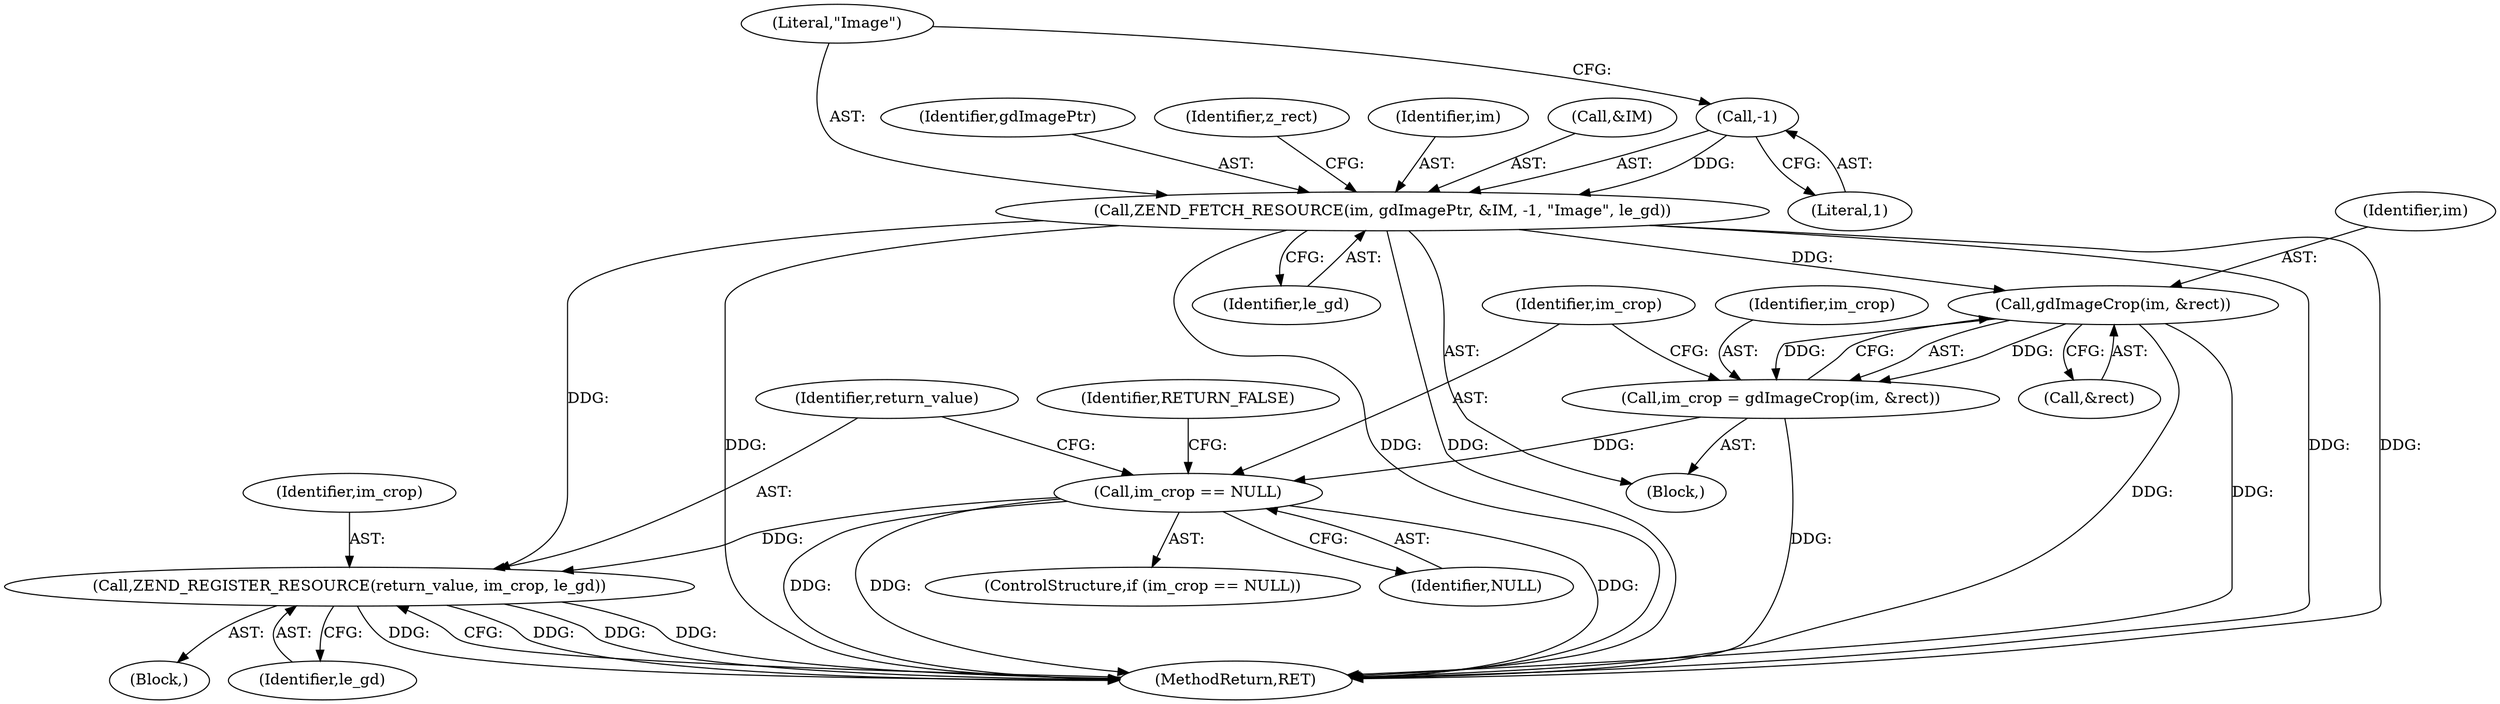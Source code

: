 digraph "0_php-src_2938329ce19cb8c4197dec146c3ec887c6f61d01_1@pointer" {
"1000111" [label="(Call,ZEND_FETCH_RESOURCE(im, gdImagePtr, &IM, -1, \"Image\", le_gd))"];
"1000116" [label="(Call,-1)"];
"1000214" [label="(Call,gdImageCrop(im, &rect))"];
"1000212" [label="(Call,im_crop = gdImageCrop(im, &rect))"];
"1000219" [label="(Call,im_crop == NULL)"];
"1000226" [label="(Call,ZEND_REGISTER_RESOURCE(return_value, im_crop, le_gd))"];
"1000220" [label="(Identifier,im_crop)"];
"1000221" [label="(Identifier,NULL)"];
"1000212" [label="(Call,im_crop = gdImageCrop(im, &rect))"];
"1000223" [label="(Identifier,RETURN_FALSE)"];
"1000215" [label="(Identifier,im)"];
"1000225" [label="(Block,)"];
"1000111" [label="(Call,ZEND_FETCH_RESOURCE(im, gdImagePtr, &IM, -1, \"Image\", le_gd))"];
"1000117" [label="(Literal,1)"];
"1000213" [label="(Identifier,im_crop)"];
"1000113" [label="(Identifier,gdImagePtr)"];
"1000219" [label="(Call,im_crop == NULL)"];
"1000119" [label="(Identifier,le_gd)"];
"1000118" [label="(Literal,\"Image\")"];
"1000216" [label="(Call,&rect)"];
"1000214" [label="(Call,gdImageCrop(im, &rect))"];
"1000230" [label="(MethodReturn,RET)"];
"1000124" [label="(Identifier,z_rect)"];
"1000229" [label="(Identifier,le_gd)"];
"1000112" [label="(Identifier,im)"];
"1000102" [label="(Block,)"];
"1000228" [label="(Identifier,im_crop)"];
"1000116" [label="(Call,-1)"];
"1000226" [label="(Call,ZEND_REGISTER_RESOURCE(return_value, im_crop, le_gd))"];
"1000114" [label="(Call,&IM)"];
"1000218" [label="(ControlStructure,if (im_crop == NULL))"];
"1000227" [label="(Identifier,return_value)"];
"1000111" -> "1000102"  [label="AST: "];
"1000111" -> "1000119"  [label="CFG: "];
"1000112" -> "1000111"  [label="AST: "];
"1000113" -> "1000111"  [label="AST: "];
"1000114" -> "1000111"  [label="AST: "];
"1000116" -> "1000111"  [label="AST: "];
"1000118" -> "1000111"  [label="AST: "];
"1000119" -> "1000111"  [label="AST: "];
"1000124" -> "1000111"  [label="CFG: "];
"1000111" -> "1000230"  [label="DDG: "];
"1000111" -> "1000230"  [label="DDG: "];
"1000111" -> "1000230"  [label="DDG: "];
"1000111" -> "1000230"  [label="DDG: "];
"1000111" -> "1000230"  [label="DDG: "];
"1000116" -> "1000111"  [label="DDG: "];
"1000111" -> "1000214"  [label="DDG: "];
"1000111" -> "1000226"  [label="DDG: "];
"1000116" -> "1000117"  [label="CFG: "];
"1000117" -> "1000116"  [label="AST: "];
"1000118" -> "1000116"  [label="CFG: "];
"1000214" -> "1000212"  [label="AST: "];
"1000214" -> "1000216"  [label="CFG: "];
"1000215" -> "1000214"  [label="AST: "];
"1000216" -> "1000214"  [label="AST: "];
"1000212" -> "1000214"  [label="CFG: "];
"1000214" -> "1000230"  [label="DDG: "];
"1000214" -> "1000230"  [label="DDG: "];
"1000214" -> "1000212"  [label="DDG: "];
"1000214" -> "1000212"  [label="DDG: "];
"1000212" -> "1000102"  [label="AST: "];
"1000213" -> "1000212"  [label="AST: "];
"1000220" -> "1000212"  [label="CFG: "];
"1000212" -> "1000230"  [label="DDG: "];
"1000212" -> "1000219"  [label="DDG: "];
"1000219" -> "1000218"  [label="AST: "];
"1000219" -> "1000221"  [label="CFG: "];
"1000220" -> "1000219"  [label="AST: "];
"1000221" -> "1000219"  [label="AST: "];
"1000223" -> "1000219"  [label="CFG: "];
"1000227" -> "1000219"  [label="CFG: "];
"1000219" -> "1000230"  [label="DDG: "];
"1000219" -> "1000230"  [label="DDG: "];
"1000219" -> "1000230"  [label="DDG: "];
"1000219" -> "1000226"  [label="DDG: "];
"1000226" -> "1000225"  [label="AST: "];
"1000226" -> "1000229"  [label="CFG: "];
"1000227" -> "1000226"  [label="AST: "];
"1000228" -> "1000226"  [label="AST: "];
"1000229" -> "1000226"  [label="AST: "];
"1000230" -> "1000226"  [label="CFG: "];
"1000226" -> "1000230"  [label="DDG: "];
"1000226" -> "1000230"  [label="DDG: "];
"1000226" -> "1000230"  [label="DDG: "];
"1000226" -> "1000230"  [label="DDG: "];
}

